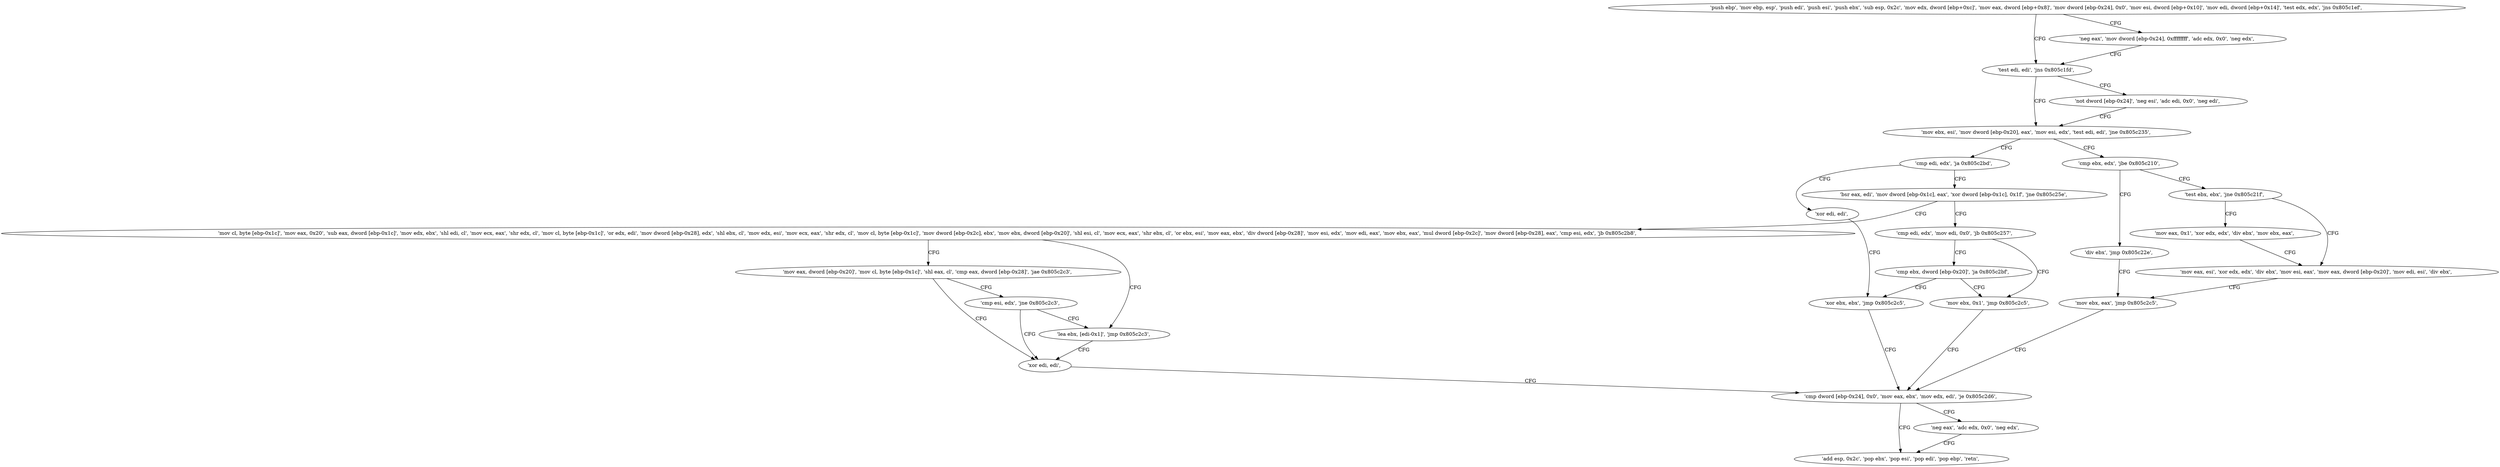 digraph "func" {
"134595009" [label = "'push ebp', 'mov ebp, esp', 'push edi', 'push esi', 'push ebx', 'sub esp, 0x2c', 'mov edx, dword [ebp+0xc]', 'mov eax, dword [ebp+0x8]', 'mov dword [ebp-0x24], 0x0', 'mov esi, dword [ebp+0x10]', 'mov edi, dword [ebp+0x14]', 'test edx, edx', 'jns 0x805c1ef', " ]
"134595055" [label = "'test edi, edi', 'jns 0x805c1fd', " ]
"134595041" [label = "'neg eax', 'mov dword [ebp-0x24], 0xffffffff', 'adc edx, 0x0', 'neg edx', " ]
"134595069" [label = "'mov ebx, esi', 'mov dword [ebp-0x20], eax', 'mov esi, edx', 'test edi, edi', 'jne 0x805c235', " ]
"134595059" [label = "'not dword [ebp-0x24]', 'neg esi', 'adc edi, 0x0', 'neg edi', " ]
"134595125" [label = "'cmp edi, edx', 'ja 0x805c2bd', " ]
"134595080" [label = "'cmp ebx, edx', 'jbe 0x805c210', " ]
"134595261" [label = "'xor edi, edi', " ]
"134595133" [label = "'bsr eax, edi', 'mov dword [ebp-0x1c], eax', 'xor dword [ebp-0x1c], 0x1f', 'jne 0x805c25e', " ]
"134595088" [label = "'test ebx, ebx', 'jne 0x805c21f', " ]
"134595084" [label = "'div ebx', 'jmp 0x805c22e', " ]
"134595263" [label = "'xor ebx, ebx', 'jmp 0x805c2c5', " ]
"134595166" [label = "'mov cl, byte [ebp-0x1c]', 'mov eax, 0x20', 'sub eax, dword [ebp-0x1c]', 'mov edx, ebx', 'shl edi, cl', 'mov ecx, eax', 'shr edx, cl', 'mov cl, byte [ebp-0x1c]', 'or edx, edi', 'mov dword [ebp-0x28], edx', 'shl ebx, cl', 'mov edx, esi', 'mov ecx, eax', 'shr edx, cl', 'mov cl, byte [ebp-0x1c]', 'mov dword [ebp-0x2c], ebx', 'mov ebx, dword [ebp-0x20]', 'shl esi, cl', 'mov ecx, eax', 'shr ebx, cl', 'or ebx, esi', 'mov eax, ebx', 'div dword [ebp-0x28]', 'mov esi, edx', 'mov edi, eax', 'mov ebx, eax', 'mul dword [ebp-0x2c]', 'mov dword [ebp-0x28], eax', 'cmp esi, edx', 'jb 0x805c2b8', " ]
"134595145" [label = "'cmp edi, edx', 'mov edi, 0x0', 'jb 0x805c257', " ]
"134595103" [label = "'mov eax, esi', 'xor edx, edx', 'div ebx', 'mov esi, eax', 'mov eax, dword [ebp-0x20]', 'mov edi, esi', 'div ebx', " ]
"134595092" [label = "'mov eax, 0x1', 'xor edx, edx', 'div ebx', 'mov ebx, eax', " ]
"134595118" [label = "'mov ebx, eax', 'jmp 0x805c2c5', " ]
"134595269" [label = "'cmp dword [ebp-0x24], 0x0', 'mov eax, ebx', 'mov edx, edi', 'je 0x805c2d6', " ]
"134595286" [label = "'add esp, 0x2c', 'pop ebx', 'pop esi', 'pop edi', 'pop ebp', 'retn', " ]
"134595279" [label = "'neg eax', 'adc edx, 0x0', 'neg edx', " ]
"134595256" [label = "'lea ebx, [edi-0x1]', 'jmp 0x805c2c3', " ]
"134595239" [label = "'mov eax, dword [ebp-0x20]', 'mov cl, byte [ebp-0x1c]', 'shl eax, cl', 'cmp eax, dword [ebp-0x28]', 'jae 0x805c2c3', " ]
"134595159" [label = "'mov ebx, 0x1', 'jmp 0x805c2c5', " ]
"134595154" [label = "'cmp ebx, dword [ebp-0x20]', 'ja 0x805c2bf', " ]
"134595267" [label = "'xor edi, edi', " ]
"134595252" [label = "'cmp esi, edx', 'jne 0x805c2c3', " ]
"134595009" -> "134595055" [ label = "CFG" ]
"134595009" -> "134595041" [ label = "CFG" ]
"134595055" -> "134595069" [ label = "CFG" ]
"134595055" -> "134595059" [ label = "CFG" ]
"134595041" -> "134595055" [ label = "CFG" ]
"134595069" -> "134595125" [ label = "CFG" ]
"134595069" -> "134595080" [ label = "CFG" ]
"134595059" -> "134595069" [ label = "CFG" ]
"134595125" -> "134595261" [ label = "CFG" ]
"134595125" -> "134595133" [ label = "CFG" ]
"134595080" -> "134595088" [ label = "CFG" ]
"134595080" -> "134595084" [ label = "CFG" ]
"134595261" -> "134595263" [ label = "CFG" ]
"134595133" -> "134595166" [ label = "CFG" ]
"134595133" -> "134595145" [ label = "CFG" ]
"134595088" -> "134595103" [ label = "CFG" ]
"134595088" -> "134595092" [ label = "CFG" ]
"134595084" -> "134595118" [ label = "CFG" ]
"134595263" -> "134595269" [ label = "CFG" ]
"134595166" -> "134595256" [ label = "CFG" ]
"134595166" -> "134595239" [ label = "CFG" ]
"134595145" -> "134595159" [ label = "CFG" ]
"134595145" -> "134595154" [ label = "CFG" ]
"134595103" -> "134595118" [ label = "CFG" ]
"134595092" -> "134595103" [ label = "CFG" ]
"134595118" -> "134595269" [ label = "CFG" ]
"134595269" -> "134595286" [ label = "CFG" ]
"134595269" -> "134595279" [ label = "CFG" ]
"134595279" -> "134595286" [ label = "CFG" ]
"134595256" -> "134595267" [ label = "CFG" ]
"134595239" -> "134595267" [ label = "CFG" ]
"134595239" -> "134595252" [ label = "CFG" ]
"134595159" -> "134595269" [ label = "CFG" ]
"134595154" -> "134595263" [ label = "CFG" ]
"134595154" -> "134595159" [ label = "CFG" ]
"134595267" -> "134595269" [ label = "CFG" ]
"134595252" -> "134595267" [ label = "CFG" ]
"134595252" -> "134595256" [ label = "CFG" ]
}
